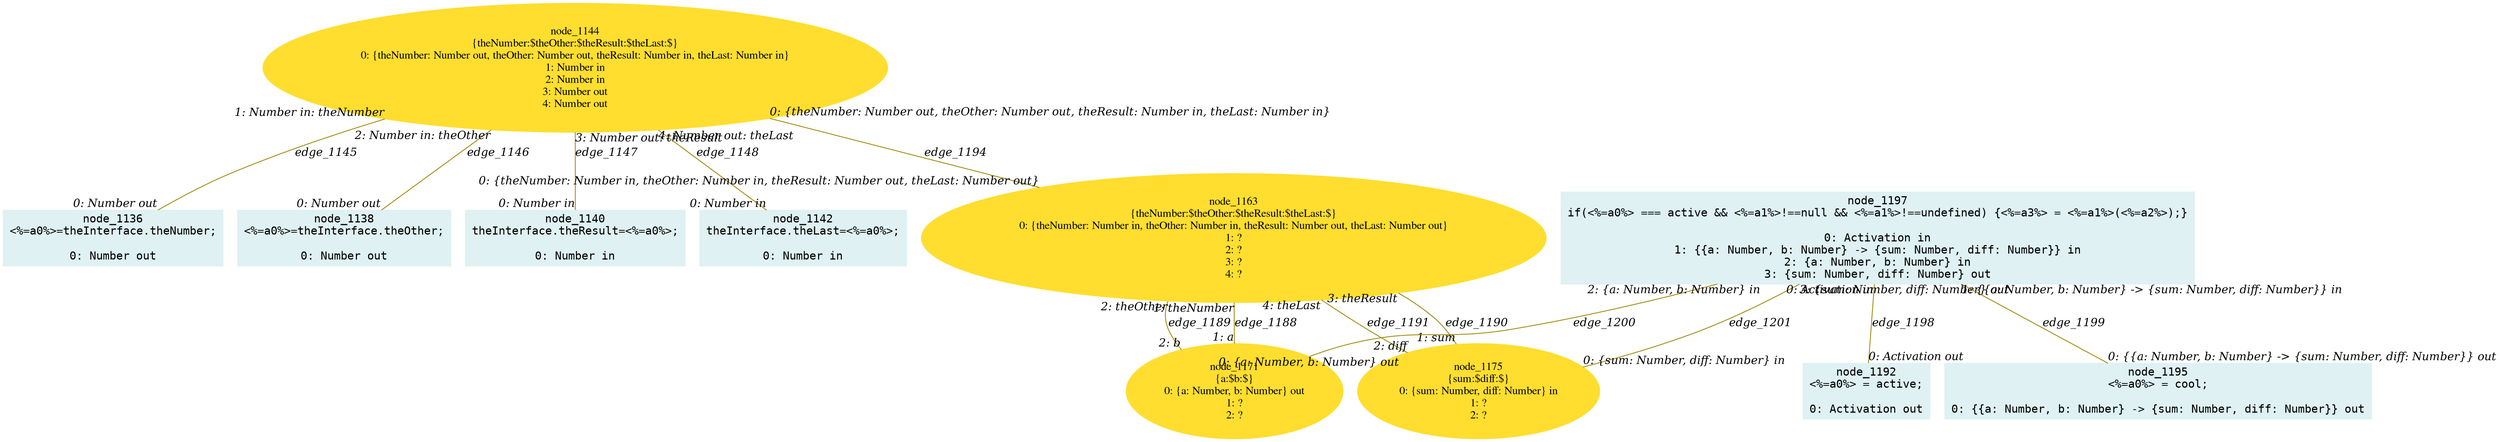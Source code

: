 digraph g{node_1136 [shape="box", style="filled", color="#dff1f2", fontname="Courier", label="node_1136
<%=a0%>=theInterface.theNumber;

0: Number out" ]
node_1138 [shape="box", style="filled", color="#dff1f2", fontname="Courier", label="node_1138
<%=a0%>=theInterface.theOther;

0: Number out" ]
node_1140 [shape="box", style="filled", color="#dff1f2", fontname="Courier", label="node_1140
theInterface.theResult=<%=a0%>;

0: Number in" ]
node_1142 [shape="box", style="filled", color="#dff1f2", fontname="Courier", label="node_1142
theInterface.theLast=<%=a0%>;

0: Number in" ]
node_1144 [shape="ellipse", style="filled", color="#ffde2f", fontname="Times", label="node_1144
{theNumber:$theOther:$theResult:$theLast:$}
0: {theNumber: Number out, theOther: Number out, theResult: Number in, theLast: Number in}
1: Number in
2: Number in
3: Number out
4: Number out" ]
node_1163 [shape="ellipse", style="filled", color="#ffde2f", fontname="Times", label="node_1163
{theNumber:$theOther:$theResult:$theLast:$}
0: {theNumber: Number in, theOther: Number in, theResult: Number out, theLast: Number out}
1: ?
2: ?
3: ?
4: ?" ]
node_1171 [shape="ellipse", style="filled", color="#ffde2f", fontname="Times", label="node_1171
{a:$b:$}
0: {a: Number, b: Number} out
1: ?
2: ?" ]
node_1175 [shape="ellipse", style="filled", color="#ffde2f", fontname="Times", label="node_1175
{sum:$diff:$}
0: {sum: Number, diff: Number} in
1: ?
2: ?" ]
node_1192 [shape="box", style="filled", color="#dff1f2", fontname="Courier", label="node_1192
<%=a0%> = active;

0: Activation out" ]
node_1195 [shape="box", style="filled", color="#dff1f2", fontname="Courier", label="node_1195
<%=a0%> = cool;

0: {{a: Number, b: Number} -> {sum: Number, diff: Number}} out" ]
node_1197 [shape="box", style="filled", color="#dff1f2", fontname="Courier", label="node_1197
if(<%=a0%> === active && <%=a1%>!==null && <%=a1%>!==undefined) {<%=a3%> = <%=a1%>(<%=a2%>);}

0: Activation in
1: {{a: Number, b: Number} -> {sum: Number, diff: Number}} in
2: {a: Number, b: Number} in
3: {sum: Number, diff: Number} out" ]
node_1144 -> node_1136 [dir=none, arrowHead=none, fontname="Times-Italic", arrowsize=1, color="#9d8400", label="edge_1145",  headlabel="0: Number out", taillabel="1: Number in: theNumber" ]
node_1144 -> node_1138 [dir=none, arrowHead=none, fontname="Times-Italic", arrowsize=1, color="#9d8400", label="edge_1146",  headlabel="0: Number out", taillabel="2: Number in: theOther" ]
node_1144 -> node_1140 [dir=none, arrowHead=none, fontname="Times-Italic", arrowsize=1, color="#9d8400", label="edge_1147",  headlabel="0: Number in", taillabel="3: Number out: theResult" ]
node_1144 -> node_1142 [dir=none, arrowHead=none, fontname="Times-Italic", arrowsize=1, color="#9d8400", label="edge_1148",  headlabel="0: Number in", taillabel="4: Number out: theLast" ]
node_1163 -> node_1171 [dir=none, arrowHead=none, fontname="Times-Italic", arrowsize=1, color="#9d8400", label="edge_1188",  headlabel="1: a", taillabel="1: theNumber" ]
node_1163 -> node_1171 [dir=none, arrowHead=none, fontname="Times-Italic", arrowsize=1, color="#9d8400", label="edge_1189",  headlabel="2: b", taillabel="2: theOther" ]
node_1163 -> node_1175 [dir=none, arrowHead=none, fontname="Times-Italic", arrowsize=1, color="#9d8400", label="edge_1190",  headlabel="1: sum", taillabel="3: theResult" ]
node_1163 -> node_1175 [dir=none, arrowHead=none, fontname="Times-Italic", arrowsize=1, color="#9d8400", label="edge_1191",  headlabel="2: diff", taillabel="4: theLast" ]
node_1144 -> node_1163 [dir=none, arrowHead=none, fontname="Times-Italic", arrowsize=1, color="#9d8400", label="edge_1194",  headlabel="0: {theNumber: Number in, theOther: Number in, theResult: Number out, theLast: Number out}", taillabel="0: {theNumber: Number out, theOther: Number out, theResult: Number in, theLast: Number in}" ]
node_1197 -> node_1192 [dir=none, arrowHead=none, fontname="Times-Italic", arrowsize=1, color="#9d8400", label="edge_1198",  headlabel="0: Activation out", taillabel="0: Activation in" ]
node_1197 -> node_1195 [dir=none, arrowHead=none, fontname="Times-Italic", arrowsize=1, color="#9d8400", label="edge_1199",  headlabel="0: {{a: Number, b: Number} -> {sum: Number, diff: Number}} out", taillabel="1: {{a: Number, b: Number} -> {sum: Number, diff: Number}} in" ]
node_1197 -> node_1171 [dir=none, arrowHead=none, fontname="Times-Italic", arrowsize=1, color="#9d8400", label="edge_1200",  headlabel="0: {a: Number, b: Number} out", taillabel="2: {a: Number, b: Number} in" ]
node_1197 -> node_1175 [dir=none, arrowHead=none, fontname="Times-Italic", arrowsize=1, color="#9d8400", label="edge_1201",  headlabel="0: {sum: Number, diff: Number} in", taillabel="3: {sum: Number, diff: Number} out" ]
}